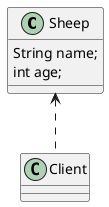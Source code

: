 @startuml

 class Sheep

class Client
Sheep  <.. Client

 class Sheep{
   String name;
   int age;
 }


@enduml